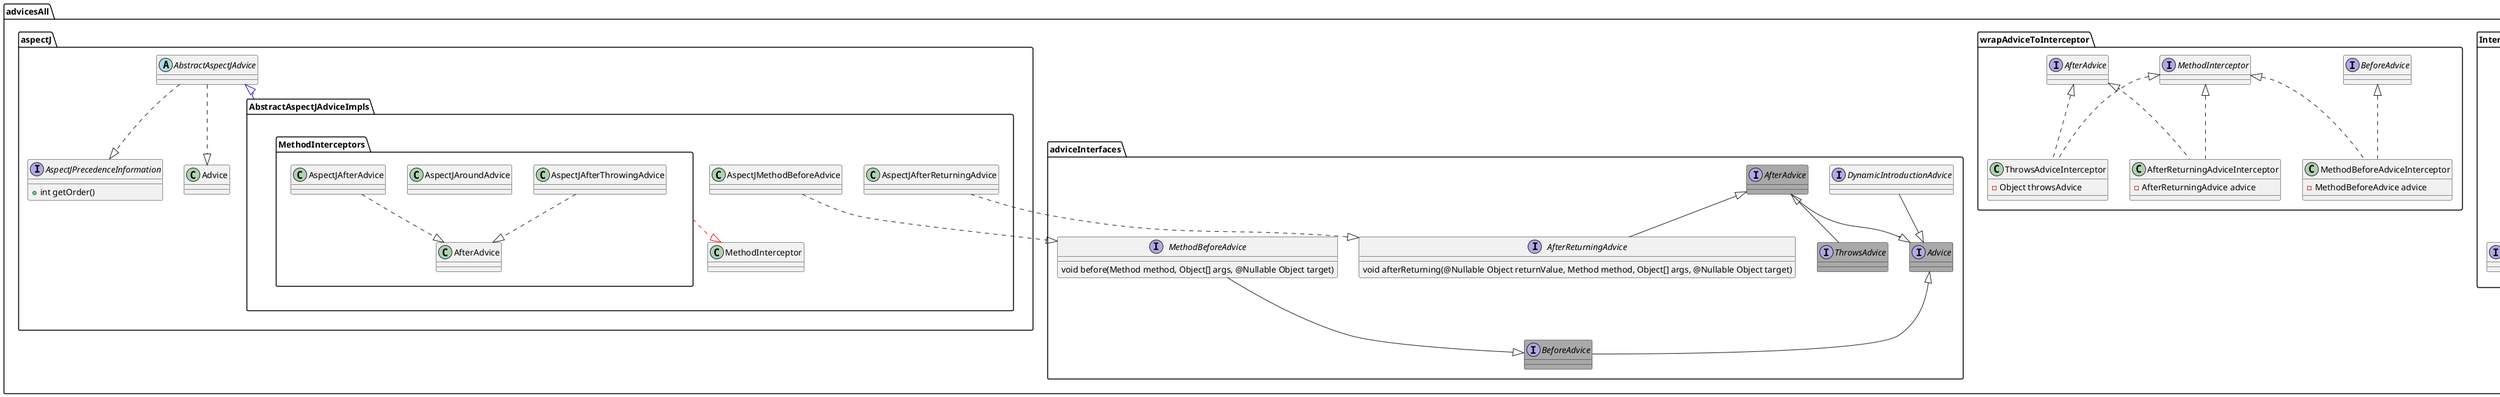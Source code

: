 @startuml
'https://plantuml.com/class-diagram

'Advice
package advicesAll {

    package adviceInterfaces{

        interface Advice #DarkGrey
        interface AfterAdvice #DarkGrey
        AfterAdvice --|> Advice
        interface DynamicIntroductionAdvice
        DynamicIntroductionAdvice --|> Advice

        interface AfterReturningAdvice extends AfterAdvice{
            void afterReturning(@Nullable Object returnValue, Method method, Object[] args, @Nullable Object target)
        }
        interface ThrowsAdvice #DarkGrey extends AfterAdvice
        interface BeforeAdvice #DarkGrey extends Advice {
        }
        interface MethodBeforeAdvice  {
            void before(Method method, Object[] args, @Nullable Object target)
        }
        MethodBeforeAdvice --|> BeforeAdvice
    }





    'Interceptor
    package InterceptorInterfaces{
        interface Interceptor extends Advice
        interface ConstructorInterceptor extends Interceptor
        interface MethodInterceptor extends Interceptor{
            + Object invoke(MethodInvocation mi)
        }
    }

    'wrap
    package wrapAdviceToInterceptor{
        class MethodBeforeAdviceInterceptor implements MethodInterceptor, BeforeAdvice {
            - MethodBeforeAdvice advice
        }

        class AfterReturningAdviceInterceptor implements MethodInterceptor, AfterAdvice{
            - AfterReturningAdvice advice
        }
        class ThrowsAdviceInterceptor implements MethodInterceptor, AfterAdvice {
            - Object throwsAdvice
        }
    }



    package aspectJ {
        interface AspectJPrecedenceInformation{
            + int getOrder()
        }

        abstract class AbstractAspectJAdvice
        AbstractAspectJAdvice ..|> Advice
        AbstractAspectJAdvice ..|> AspectJPrecedenceInformation

        AbstractAspectJAdviceImpls -u-|> AbstractAspectJAdvice #line:MediumBlue
        package AbstractAspectJAdviceImpls{
            'class AspectJMethodBeforeAdvice extends AbstractAspectJAdvice implements MethodBeforeAdvice
            AspectJMethodBeforeAdvice ..|> MethodBeforeAdvice

            'class AspectJAfterReturningAdvice extends AbstractAspectJAdvice implements AfterReturningAdvice, AfterAdvice
            AspectJAfterReturningAdvice ..|> AfterReturningAdvice

            package MethodInterceptors {
                'class AspectJAfterThrowingAdvice extends AbstractAspectJAdvice implements MethodInterceptor, AfterAdvice
                class AspectJAfterThrowingAdvice
                AspectJAfterThrowingAdvice ..|> AfterAdvice
                'class AspectJAroundAdvice extends AbstractAspectJAdvice implements MethodInterceptor
                class AspectJAroundAdvice
                'class AspectJAfterAdvice extends AbstractAspectJAdvice implements MethodInterceptor, AfterAdvice
                class AspectJAfterAdvice
                AspectJAfterAdvice ..|> AfterAdvice
            }
            MethodInterceptors ..|> MethodInterceptor #line:red
        }
    }
}

@enduml